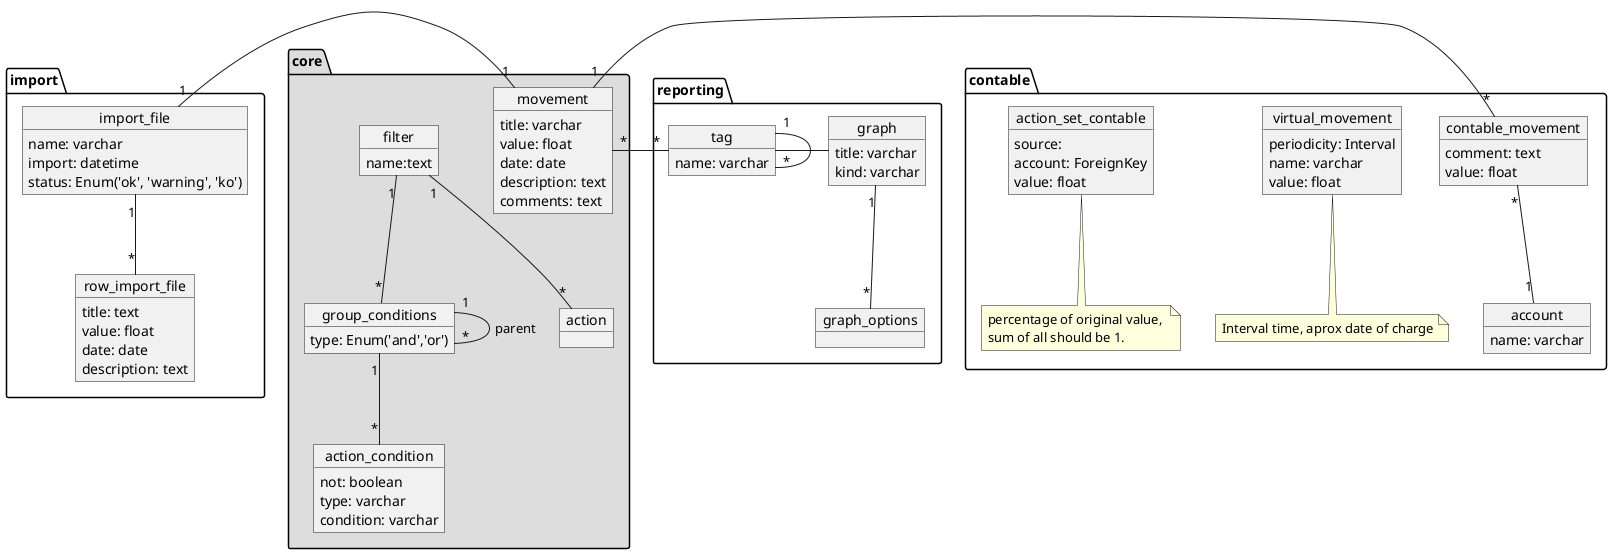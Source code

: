 
@startuml Database

package import {
    object import_file {
        name: varchar
        import: datetime 
        status: Enum('ok', 'warning', 'ko')
    }
    object row_import_file {
        title: text
        value: float
        date: date
        description: text
    }
}

import_file "1" -down- "*" row_import_file

package core #DDDDDD {

    object movement {
        title: varchar
        value: float
        date: date
        description: text
        comments: text
    }

    object filter {
        name:text
    }
    object group_conditions {
        type: Enum('and','or')
    }
    object action_condition {
        not: boolean
        type: varchar
        condition: varchar
    }
    object action{

    }
}
movement "1" -left- "1" import_file
filter "1" -down- "*" group_conditions
filter "1" -down- "*" action
group_conditions "1" -- "*" group_conditions: parent
group_conditions "1" -down- "*" action_condition

package reporting {
    object tag {
        name: varchar
    }
    object graph {
        title: varchar
        kind: varchar
    }
    object graph_options {

    }
}

tag "1" -- "*" tag
graph "1" -down- "*" graph_options
graph -left- tag
movement "*" -left- "*" tag

package contable {
    object account {
        name: varchar
    }
    object contable_movement {
        comment: text
        value: float 
    }

    object virtual_movement {
        periodicity: Interval
        name: varchar
        value: float
    }

    note "Interval time, aprox date of charge" as vm_note
    virtual_movement .. vm_note


    object action_set_contable {
        source: 
        account: ForeignKey
        value: float
    }

    note as asc_note
        percentage of original value, 
        sum of all should be 1.
    end note
    action_set_contable .. asc_note
}

account "1" -up- "*" contable_movement
movement "1" -left- "*" contable_movement

@enduml

